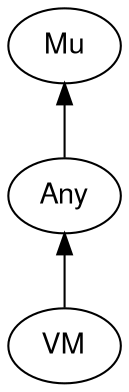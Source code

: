 digraph "perl6-type-graph" {
    rankdir=BT;
    splines=polyline;
    overlap=false; 
    // Types
    "VM" [color="#000000", fontcolor="#000000", href="/type/VM", fontname="FreeSans"];
    "Mu" [color="#000000", fontcolor="#000000", href="/type/Mu", fontname="FreeSans"];
    "Any" [color="#000000", fontcolor="#000000", href="/type/Any", fontname="FreeSans"];

    // Superclasses
    "VM" -> "Any" [color="#000000"];
    "Any" -> "Mu" [color="#000000"];

    // Roles
}
